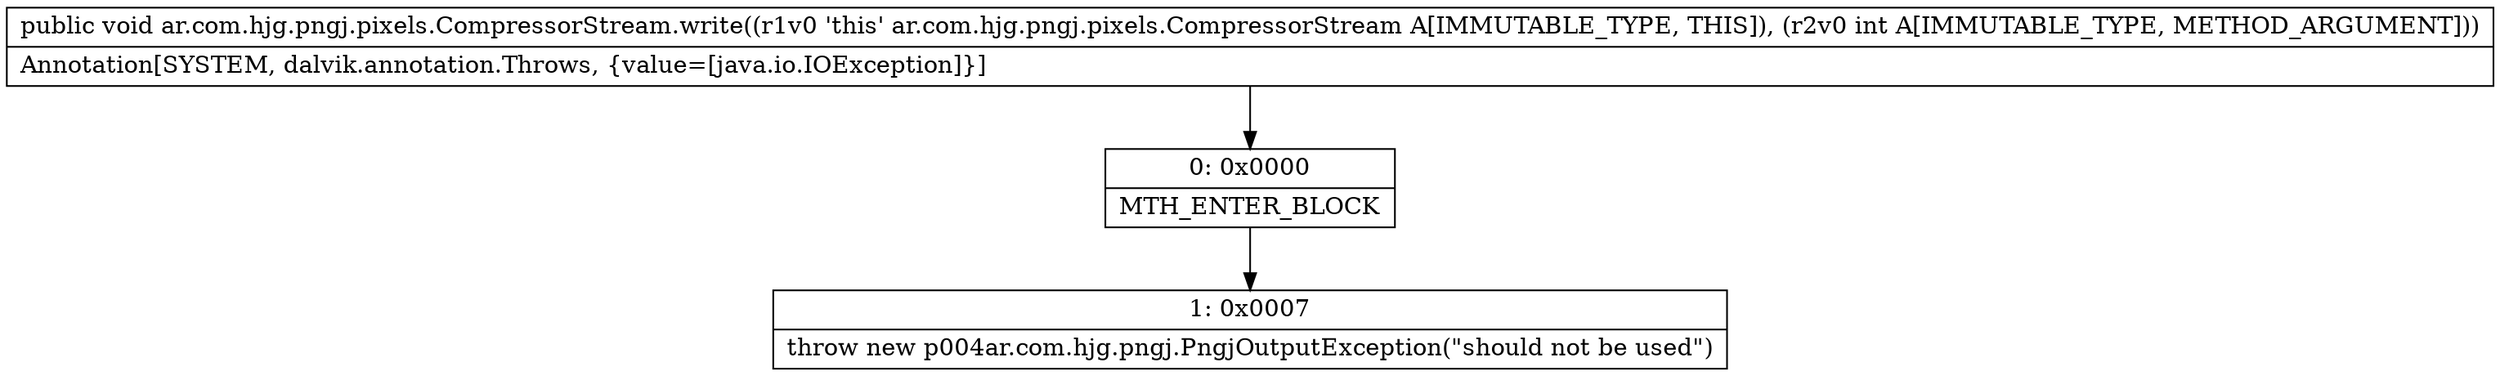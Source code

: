 digraph "CFG forar.com.hjg.pngj.pixels.CompressorStream.write(I)V" {
Node_0 [shape=record,label="{0\:\ 0x0000|MTH_ENTER_BLOCK\l}"];
Node_1 [shape=record,label="{1\:\ 0x0007|throw new p004ar.com.hjg.pngj.PngjOutputException(\"should not be used\")\l}"];
MethodNode[shape=record,label="{public void ar.com.hjg.pngj.pixels.CompressorStream.write((r1v0 'this' ar.com.hjg.pngj.pixels.CompressorStream A[IMMUTABLE_TYPE, THIS]), (r2v0 int A[IMMUTABLE_TYPE, METHOD_ARGUMENT]))  | Annotation[SYSTEM, dalvik.annotation.Throws, \{value=[java.io.IOException]\}]\l}"];
MethodNode -> Node_0;
Node_0 -> Node_1;
}

